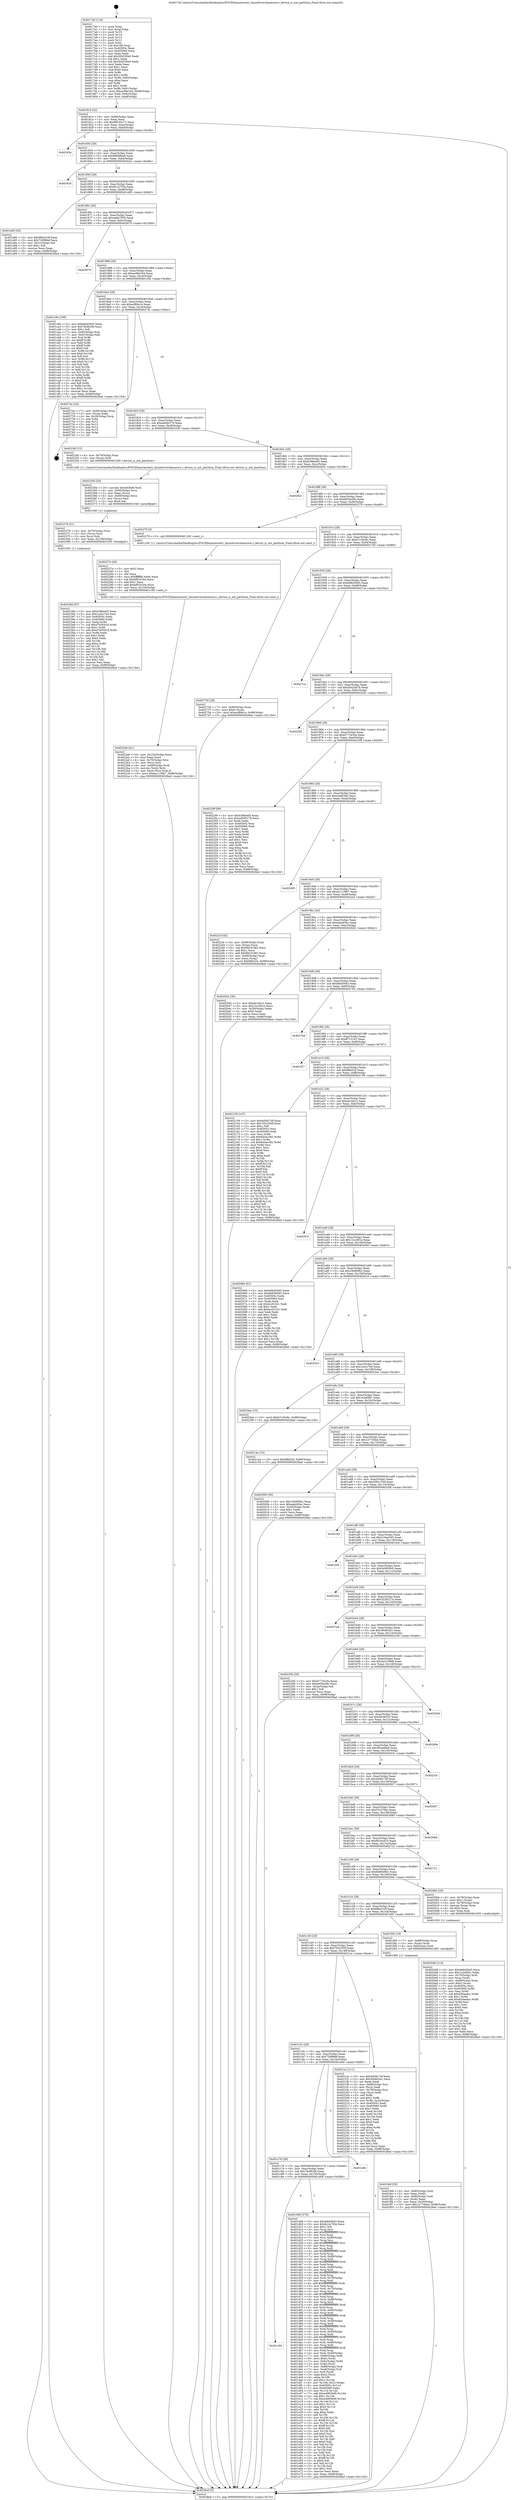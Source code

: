 digraph "0x4017a0" {
  label = "0x4017a0 (/mnt/c/Users/mathe/Desktop/tcc/POCII/binaries/extr_linuxdriversbasecore.c_device_is_not_partition_Final-ollvm.out::main(0))"
  labelloc = "t"
  node[shape=record]

  Entry [label="",width=0.3,height=0.3,shape=circle,fillcolor=black,style=filled]
  "0x401814" [label="{
     0x401814 [32]\l
     | [instrs]\l
     &nbsp;&nbsp;0x401814 \<+6\>: mov -0x98(%rbp),%eax\l
     &nbsp;&nbsp;0x40181a \<+2\>: mov %eax,%ecx\l
     &nbsp;&nbsp;0x40181c \<+6\>: sub $0x88232c71,%ecx\l
     &nbsp;&nbsp;0x401822 \<+6\>: mov %eax,-0xac(%rbp)\l
     &nbsp;&nbsp;0x401828 \<+6\>: mov %ecx,-0xb0(%rbp)\l
     &nbsp;&nbsp;0x40182e \<+6\>: je 000000000040243a \<main+0xc9a\>\l
  }"]
  "0x40243a" [label="{
     0x40243a\l
  }", style=dashed]
  "0x401834" [label="{
     0x401834 [28]\l
     | [instrs]\l
     &nbsp;&nbsp;0x401834 \<+5\>: jmp 0000000000401839 \<main+0x99\>\l
     &nbsp;&nbsp;0x401839 \<+6\>: mov -0xac(%rbp),%eax\l
     &nbsp;&nbsp;0x40183f \<+5\>: sub $0x89668ba8,%eax\l
     &nbsp;&nbsp;0x401844 \<+6\>: mov %eax,-0xb4(%rbp)\l
     &nbsp;&nbsp;0x40184a \<+6\>: je 000000000040262e \<main+0xe8e\>\l
  }"]
  Exit [label="",width=0.3,height=0.3,shape=circle,fillcolor=black,style=filled,peripheries=2]
  "0x40262e" [label="{
     0x40262e\l
  }", style=dashed]
  "0x401850" [label="{
     0x401850 [28]\l
     | [instrs]\l
     &nbsp;&nbsp;0x401850 \<+5\>: jmp 0000000000401855 \<main+0xb5\>\l
     &nbsp;&nbsp;0x401855 \<+6\>: mov -0xac(%rbp),%eax\l
     &nbsp;&nbsp;0x40185b \<+5\>: sub $0x8c1a755e,%eax\l
     &nbsp;&nbsp;0x401860 \<+6\>: mov %eax,-0xb8(%rbp)\l
     &nbsp;&nbsp;0x401866 \<+6\>: je 0000000000401e80 \<main+0x6e0\>\l
  }"]
  "0x40238d" [label="{
     0x40238d [97]\l
     | [instrs]\l
     &nbsp;&nbsp;0x40238d \<+5\>: mov $0xb38beef3,%eax\l
     &nbsp;&nbsp;0x402392 \<+5\>: mov $0x1a3cc7e4,%esi\l
     &nbsp;&nbsp;0x402397 \<+7\>: mov 0x40505c,%edx\l
     &nbsp;&nbsp;0x40239e \<+8\>: mov 0x405060,%r8d\l
     &nbsp;&nbsp;0x4023a6 \<+3\>: mov %edx,%r9d\l
     &nbsp;&nbsp;0x4023a9 \<+7\>: sub $0xd7b50418,%r9d\l
     &nbsp;&nbsp;0x4023b0 \<+4\>: sub $0x1,%r9d\l
     &nbsp;&nbsp;0x4023b4 \<+7\>: add $0xd7b50418,%r9d\l
     &nbsp;&nbsp;0x4023bb \<+4\>: imul %r9d,%edx\l
     &nbsp;&nbsp;0x4023bf \<+3\>: and $0x1,%edx\l
     &nbsp;&nbsp;0x4023c2 \<+3\>: cmp $0x0,%edx\l
     &nbsp;&nbsp;0x4023c5 \<+4\>: sete %r10b\l
     &nbsp;&nbsp;0x4023c9 \<+4\>: cmp $0xa,%r8d\l
     &nbsp;&nbsp;0x4023cd \<+4\>: setl %r11b\l
     &nbsp;&nbsp;0x4023d1 \<+3\>: mov %r10b,%bl\l
     &nbsp;&nbsp;0x4023d4 \<+3\>: and %r11b,%bl\l
     &nbsp;&nbsp;0x4023d7 \<+3\>: xor %r11b,%r10b\l
     &nbsp;&nbsp;0x4023da \<+3\>: or %r10b,%bl\l
     &nbsp;&nbsp;0x4023dd \<+3\>: test $0x1,%bl\l
     &nbsp;&nbsp;0x4023e0 \<+3\>: cmovne %esi,%eax\l
     &nbsp;&nbsp;0x4023e3 \<+6\>: mov %eax,-0x98(%rbp)\l
     &nbsp;&nbsp;0x4023e9 \<+5\>: jmp 00000000004028ad \<main+0x110d\>\l
  }"]
  "0x401e80" [label="{
     0x401e80 [30]\l
     | [instrs]\l
     &nbsp;&nbsp;0x401e80 \<+5\>: mov $0x6fbe310f,%eax\l
     &nbsp;&nbsp;0x401e85 \<+5\>: mov $0x720f88ef,%ecx\l
     &nbsp;&nbsp;0x401e8a \<+3\>: mov -0x31(%rbp),%dl\l
     &nbsp;&nbsp;0x401e8d \<+3\>: test $0x1,%dl\l
     &nbsp;&nbsp;0x401e90 \<+3\>: cmovne %ecx,%eax\l
     &nbsp;&nbsp;0x401e93 \<+6\>: mov %eax,-0x98(%rbp)\l
     &nbsp;&nbsp;0x401e99 \<+5\>: jmp 00000000004028ad \<main+0x110d\>\l
  }"]
  "0x40186c" [label="{
     0x40186c [28]\l
     | [instrs]\l
     &nbsp;&nbsp;0x40186c \<+5\>: jmp 0000000000401871 \<main+0xd1\>\l
     &nbsp;&nbsp;0x401871 \<+6\>: mov -0xac(%rbp),%eax\l
     &nbsp;&nbsp;0x401877 \<+5\>: sub $0xaabb7835,%eax\l
     &nbsp;&nbsp;0x40187c \<+6\>: mov %eax,-0xbc(%rbp)\l
     &nbsp;&nbsp;0x401882 \<+6\>: je 0000000000402879 \<main+0x10d9\>\l
  }"]
  "0x402378" [label="{
     0x402378 [21]\l
     | [instrs]\l
     &nbsp;&nbsp;0x402378 \<+4\>: mov -0x70(%rbp),%rcx\l
     &nbsp;&nbsp;0x40237c \<+3\>: mov (%rcx),%rcx\l
     &nbsp;&nbsp;0x40237f \<+3\>: mov %rcx,%rdi\l
     &nbsp;&nbsp;0x402382 \<+6\>: mov %eax,-0x158(%rbp)\l
     &nbsp;&nbsp;0x402388 \<+5\>: call 0000000000401030 \<free@plt\>\l
     | [calls]\l
     &nbsp;&nbsp;0x401030 \{1\} (unknown)\l
  }"]
  "0x402879" [label="{
     0x402879\l
  }", style=dashed]
  "0x401888" [label="{
     0x401888 [28]\l
     | [instrs]\l
     &nbsp;&nbsp;0x401888 \<+5\>: jmp 000000000040188d \<main+0xed\>\l
     &nbsp;&nbsp;0x40188d \<+6\>: mov -0xac(%rbp),%eax\l
     &nbsp;&nbsp;0x401893 \<+5\>: sub $0xac06e164,%eax\l
     &nbsp;&nbsp;0x401898 \<+6\>: mov %eax,-0xc0(%rbp)\l
     &nbsp;&nbsp;0x40189e \<+6\>: je 0000000000401c9e \<main+0x4fe\>\l
  }"]
  "0x40235b" [label="{
     0x40235b [29]\l
     | [instrs]\l
     &nbsp;&nbsp;0x40235b \<+10\>: movabs $0x4030d6,%rdi\l
     &nbsp;&nbsp;0x402365 \<+4\>: mov -0x60(%rbp),%rcx\l
     &nbsp;&nbsp;0x402369 \<+2\>: mov %eax,(%rcx)\l
     &nbsp;&nbsp;0x40236b \<+4\>: mov -0x60(%rbp),%rcx\l
     &nbsp;&nbsp;0x40236f \<+2\>: mov (%rcx),%esi\l
     &nbsp;&nbsp;0x402371 \<+2\>: mov $0x0,%al\l
     &nbsp;&nbsp;0x402373 \<+5\>: call 0000000000401040 \<printf@plt\>\l
     | [calls]\l
     &nbsp;&nbsp;0x401040 \{1\} (unknown)\l
  }"]
  "0x401c9e" [label="{
     0x401c9e [106]\l
     | [instrs]\l
     &nbsp;&nbsp;0x401c9e \<+5\>: mov $0xfa6d3943,%eax\l
     &nbsp;&nbsp;0x401ca3 \<+5\>: mov $0x7dcf6c58,%ecx\l
     &nbsp;&nbsp;0x401ca8 \<+2\>: mov $0x1,%dl\l
     &nbsp;&nbsp;0x401caa \<+7\>: mov -0x92(%rbp),%sil\l
     &nbsp;&nbsp;0x401cb1 \<+7\>: mov -0x91(%rbp),%dil\l
     &nbsp;&nbsp;0x401cb8 \<+3\>: mov %sil,%r8b\l
     &nbsp;&nbsp;0x401cbb \<+4\>: xor $0xff,%r8b\l
     &nbsp;&nbsp;0x401cbf \<+3\>: mov %dil,%r9b\l
     &nbsp;&nbsp;0x401cc2 \<+4\>: xor $0xff,%r9b\l
     &nbsp;&nbsp;0x401cc6 \<+3\>: xor $0x0,%dl\l
     &nbsp;&nbsp;0x401cc9 \<+3\>: mov %r8b,%r10b\l
     &nbsp;&nbsp;0x401ccc \<+4\>: and $0x0,%r10b\l
     &nbsp;&nbsp;0x401cd0 \<+3\>: and %dl,%sil\l
     &nbsp;&nbsp;0x401cd3 \<+3\>: mov %r9b,%r11b\l
     &nbsp;&nbsp;0x401cd6 \<+4\>: and $0x0,%r11b\l
     &nbsp;&nbsp;0x401cda \<+3\>: and %dl,%dil\l
     &nbsp;&nbsp;0x401cdd \<+3\>: or %sil,%r10b\l
     &nbsp;&nbsp;0x401ce0 \<+3\>: or %dil,%r11b\l
     &nbsp;&nbsp;0x401ce3 \<+3\>: xor %r11b,%r10b\l
     &nbsp;&nbsp;0x401ce6 \<+3\>: or %r9b,%r8b\l
     &nbsp;&nbsp;0x401ce9 \<+4\>: xor $0xff,%r8b\l
     &nbsp;&nbsp;0x401ced \<+3\>: or $0x0,%dl\l
     &nbsp;&nbsp;0x401cf0 \<+3\>: and %dl,%r8b\l
     &nbsp;&nbsp;0x401cf3 \<+3\>: or %r8b,%r10b\l
     &nbsp;&nbsp;0x401cf6 \<+4\>: test $0x1,%r10b\l
     &nbsp;&nbsp;0x401cfa \<+3\>: cmovne %ecx,%eax\l
     &nbsp;&nbsp;0x401cfd \<+6\>: mov %eax,-0x98(%rbp)\l
     &nbsp;&nbsp;0x401d03 \<+5\>: jmp 00000000004028ad \<main+0x110d\>\l
  }"]
  "0x4018a4" [label="{
     0x4018a4 [28]\l
     | [instrs]\l
     &nbsp;&nbsp;0x4018a4 \<+5\>: jmp 00000000004018a9 \<main+0x109\>\l
     &nbsp;&nbsp;0x4018a9 \<+6\>: mov -0xac(%rbp),%eax\l
     &nbsp;&nbsp;0x4018af \<+5\>: sub $0xacf80e1e,%eax\l
     &nbsp;&nbsp;0x4018b4 \<+6\>: mov %eax,-0xc4(%rbp)\l
     &nbsp;&nbsp;0x4018ba \<+6\>: je 000000000040274c \<main+0xfac\>\l
  }"]
  "0x4028ad" [label="{
     0x4028ad [5]\l
     | [instrs]\l
     &nbsp;&nbsp;0x4028ad \<+5\>: jmp 0000000000401814 \<main+0x74\>\l
  }"]
  "0x4017a0" [label="{
     0x4017a0 [116]\l
     | [instrs]\l
     &nbsp;&nbsp;0x4017a0 \<+1\>: push %rbp\l
     &nbsp;&nbsp;0x4017a1 \<+3\>: mov %rsp,%rbp\l
     &nbsp;&nbsp;0x4017a4 \<+2\>: push %r15\l
     &nbsp;&nbsp;0x4017a6 \<+2\>: push %r14\l
     &nbsp;&nbsp;0x4017a8 \<+2\>: push %r13\l
     &nbsp;&nbsp;0x4017aa \<+2\>: push %r12\l
     &nbsp;&nbsp;0x4017ac \<+1\>: push %rbx\l
     &nbsp;&nbsp;0x4017ad \<+7\>: sub $0x168,%rsp\l
     &nbsp;&nbsp;0x4017b4 \<+7\>: mov 0x40505c,%eax\l
     &nbsp;&nbsp;0x4017bb \<+7\>: mov 0x405060,%ecx\l
     &nbsp;&nbsp;0x4017c2 \<+2\>: mov %eax,%edx\l
     &nbsp;&nbsp;0x4017c4 \<+6\>: add $0x304530e0,%edx\l
     &nbsp;&nbsp;0x4017ca \<+3\>: sub $0x1,%edx\l
     &nbsp;&nbsp;0x4017cd \<+6\>: sub $0x304530e0,%edx\l
     &nbsp;&nbsp;0x4017d3 \<+3\>: imul %edx,%eax\l
     &nbsp;&nbsp;0x4017d6 \<+3\>: and $0x1,%eax\l
     &nbsp;&nbsp;0x4017d9 \<+3\>: cmp $0x0,%eax\l
     &nbsp;&nbsp;0x4017dc \<+4\>: sete %r8b\l
     &nbsp;&nbsp;0x4017e0 \<+4\>: and $0x1,%r8b\l
     &nbsp;&nbsp;0x4017e4 \<+7\>: mov %r8b,-0x92(%rbp)\l
     &nbsp;&nbsp;0x4017eb \<+3\>: cmp $0xa,%ecx\l
     &nbsp;&nbsp;0x4017ee \<+4\>: setl %r8b\l
     &nbsp;&nbsp;0x4017f2 \<+4\>: and $0x1,%r8b\l
     &nbsp;&nbsp;0x4017f6 \<+7\>: mov %r8b,-0x91(%rbp)\l
     &nbsp;&nbsp;0x4017fd \<+10\>: movl $0xac06e164,-0x98(%rbp)\l
     &nbsp;&nbsp;0x401807 \<+6\>: mov %edi,-0x9c(%rbp)\l
     &nbsp;&nbsp;0x40180d \<+7\>: mov %rsi,-0xa8(%rbp)\l
  }"]
  "0x4022a6" [label="{
     0x4022a6 [41]\l
     | [instrs]\l
     &nbsp;&nbsp;0x4022a6 \<+6\>: mov -0x154(%rbp),%ecx\l
     &nbsp;&nbsp;0x4022ac \<+3\>: imul %eax,%ecx\l
     &nbsp;&nbsp;0x4022af \<+4\>: mov -0x70(%rbp),%rsi\l
     &nbsp;&nbsp;0x4022b3 \<+3\>: mov (%rsi),%rsi\l
     &nbsp;&nbsp;0x4022b6 \<+4\>: mov -0x68(%rbp),%rdi\l
     &nbsp;&nbsp;0x4022ba \<+3\>: movslq (%rdi),%rdi\l
     &nbsp;&nbsp;0x4022bd \<+3\>: mov %ecx,(%rsi,%rdi,4)\l
     &nbsp;&nbsp;0x4022c0 \<+10\>: movl $0xea1138b7,-0x98(%rbp)\l
     &nbsp;&nbsp;0x4022ca \<+5\>: jmp 00000000004028ad \<main+0x110d\>\l
  }"]
  "0x40274c" [label="{
     0x40274c [24]\l
     | [instrs]\l
     &nbsp;&nbsp;0x40274c \<+7\>: mov -0x90(%rbp),%rax\l
     &nbsp;&nbsp;0x402753 \<+2\>: mov (%rax),%eax\l
     &nbsp;&nbsp;0x402755 \<+4\>: lea -0x28(%rbp),%rsp\l
     &nbsp;&nbsp;0x402759 \<+1\>: pop %rbx\l
     &nbsp;&nbsp;0x40275a \<+2\>: pop %r12\l
     &nbsp;&nbsp;0x40275c \<+2\>: pop %r13\l
     &nbsp;&nbsp;0x40275e \<+2\>: pop %r14\l
     &nbsp;&nbsp;0x402760 \<+2\>: pop %r15\l
     &nbsp;&nbsp;0x402762 \<+1\>: pop %rbp\l
     &nbsp;&nbsp;0x402763 \<+1\>: ret\l
  }"]
  "0x4018c0" [label="{
     0x4018c0 [28]\l
     | [instrs]\l
     &nbsp;&nbsp;0x4018c0 \<+5\>: jmp 00000000004018c5 \<main+0x125\>\l
     &nbsp;&nbsp;0x4018c5 \<+6\>: mov -0xac(%rbp),%eax\l
     &nbsp;&nbsp;0x4018cb \<+5\>: sub $0xad0d0179,%eax\l
     &nbsp;&nbsp;0x4018d0 \<+6\>: mov %eax,-0xc8(%rbp)\l
     &nbsp;&nbsp;0x4018d6 \<+6\>: je 000000000040234f \<main+0xbaf\>\l
  }"]
  "0x40227e" [label="{
     0x40227e [40]\l
     | [instrs]\l
     &nbsp;&nbsp;0x40227e \<+5\>: mov $0x2,%ecx\l
     &nbsp;&nbsp;0x402283 \<+1\>: cltd\l
     &nbsp;&nbsp;0x402284 \<+2\>: idiv %ecx\l
     &nbsp;&nbsp;0x402286 \<+6\>: imul $0xfffffffe,%edx,%ecx\l
     &nbsp;&nbsp;0x40228c \<+6\>: sub $0xbf81b164,%ecx\l
     &nbsp;&nbsp;0x402292 \<+3\>: add $0x1,%ecx\l
     &nbsp;&nbsp;0x402295 \<+6\>: add $0xbf81b164,%ecx\l
     &nbsp;&nbsp;0x40229b \<+6\>: mov %ecx,-0x154(%rbp)\l
     &nbsp;&nbsp;0x4022a1 \<+5\>: call 0000000000401160 \<next_i\>\l
     | [calls]\l
     &nbsp;&nbsp;0x401160 \{1\} (/mnt/c/Users/mathe/Desktop/tcc/POCII/binaries/extr_linuxdriversbasecore.c_device_is_not_partition_Final-ollvm.out::next_i)\l
  }"]
  "0x40234f" [label="{
     0x40234f [12]\l
     | [instrs]\l
     &nbsp;&nbsp;0x40234f \<+4\>: mov -0x70(%rbp),%rax\l
     &nbsp;&nbsp;0x402353 \<+3\>: mov (%rax),%rdi\l
     &nbsp;&nbsp;0x402356 \<+5\>: call 00000000004015d0 \<device_is_not_partition\>\l
     | [calls]\l
     &nbsp;&nbsp;0x4015d0 \{1\} (/mnt/c/Users/mathe/Desktop/tcc/POCII/binaries/extr_linuxdriversbasecore.c_device_is_not_partition_Final-ollvm.out::device_is_not_partition)\l
  }"]
  "0x4018dc" [label="{
     0x4018dc [28]\l
     | [instrs]\l
     &nbsp;&nbsp;0x4018dc \<+5\>: jmp 00000000004018e1 \<main+0x141\>\l
     &nbsp;&nbsp;0x4018e1 \<+6\>: mov -0xac(%rbp),%eax\l
     &nbsp;&nbsp;0x4018e7 \<+5\>: sub $0xb38beef3,%eax\l
     &nbsp;&nbsp;0x4018ec \<+6\>: mov %eax,-0xcc(%rbp)\l
     &nbsp;&nbsp;0x4018f2 \<+6\>: je 000000000040282c \<main+0x108c\>\l
  }"]
  "0x4020d8" [label="{
     0x4020d8 [114]\l
     | [instrs]\l
     &nbsp;&nbsp;0x4020d8 \<+5\>: mov $0xb96450d3,%ecx\l
     &nbsp;&nbsp;0x4020dd \<+5\>: mov $0x1e2d0f41,%edx\l
     &nbsp;&nbsp;0x4020e2 \<+4\>: mov -0x70(%rbp),%rdi\l
     &nbsp;&nbsp;0x4020e6 \<+3\>: mov %rax,(%rdi)\l
     &nbsp;&nbsp;0x4020e9 \<+4\>: mov -0x68(%rbp),%rax\l
     &nbsp;&nbsp;0x4020ed \<+6\>: movl $0x0,(%rax)\l
     &nbsp;&nbsp;0x4020f3 \<+7\>: mov 0x40505c,%esi\l
     &nbsp;&nbsp;0x4020fa \<+8\>: mov 0x405060,%r8d\l
     &nbsp;&nbsp;0x402102 \<+3\>: mov %esi,%r9d\l
     &nbsp;&nbsp;0x402105 \<+7\>: sub $0x826aedcc,%r9d\l
     &nbsp;&nbsp;0x40210c \<+4\>: sub $0x1,%r9d\l
     &nbsp;&nbsp;0x402110 \<+7\>: add $0x826aedcc,%r9d\l
     &nbsp;&nbsp;0x402117 \<+4\>: imul %r9d,%esi\l
     &nbsp;&nbsp;0x40211b \<+3\>: and $0x1,%esi\l
     &nbsp;&nbsp;0x40211e \<+3\>: cmp $0x0,%esi\l
     &nbsp;&nbsp;0x402121 \<+4\>: sete %r10b\l
     &nbsp;&nbsp;0x402125 \<+4\>: cmp $0xa,%r8d\l
     &nbsp;&nbsp;0x402129 \<+4\>: setl %r11b\l
     &nbsp;&nbsp;0x40212d \<+3\>: mov %r10b,%bl\l
     &nbsp;&nbsp;0x402130 \<+3\>: and %r11b,%bl\l
     &nbsp;&nbsp;0x402133 \<+3\>: xor %r11b,%r10b\l
     &nbsp;&nbsp;0x402136 \<+3\>: or %r10b,%bl\l
     &nbsp;&nbsp;0x402139 \<+3\>: test $0x1,%bl\l
     &nbsp;&nbsp;0x40213c \<+3\>: cmovne %edx,%ecx\l
     &nbsp;&nbsp;0x40213f \<+6\>: mov %ecx,-0x98(%rbp)\l
     &nbsp;&nbsp;0x402145 \<+5\>: jmp 00000000004028ad \<main+0x110d\>\l
  }"]
  "0x40282c" [label="{
     0x40282c\l
  }", style=dashed]
  "0x4018f8" [label="{
     0x4018f8 [28]\l
     | [instrs]\l
     &nbsp;&nbsp;0x4018f8 \<+5\>: jmp 00000000004018fd \<main+0x15d\>\l
     &nbsp;&nbsp;0x4018fd \<+6\>: mov -0xac(%rbp),%eax\l
     &nbsp;&nbsp;0x401903 \<+5\>: sub $0xb650e28c,%eax\l
     &nbsp;&nbsp;0x401908 \<+6\>: mov %eax,-0xd0(%rbp)\l
     &nbsp;&nbsp;0x40190e \<+6\>: je 0000000000402279 \<main+0xad9\>\l
  }"]
  "0x401fe8" [label="{
     0x401fe8 [30]\l
     | [instrs]\l
     &nbsp;&nbsp;0x401fe8 \<+4\>: mov -0x80(%rbp),%rdi\l
     &nbsp;&nbsp;0x401fec \<+2\>: mov %eax,(%rdi)\l
     &nbsp;&nbsp;0x401fee \<+4\>: mov -0x80(%rbp),%rdi\l
     &nbsp;&nbsp;0x401ff2 \<+2\>: mov (%rdi),%eax\l
     &nbsp;&nbsp;0x401ff4 \<+3\>: mov %eax,-0x30(%rbp)\l
     &nbsp;&nbsp;0x401ff7 \<+10\>: movl $0x1e7740a4,-0x98(%rbp)\l
     &nbsp;&nbsp;0x402001 \<+5\>: jmp 00000000004028ad \<main+0x110d\>\l
  }"]
  "0x402279" [label="{
     0x402279 [5]\l
     | [instrs]\l
     &nbsp;&nbsp;0x402279 \<+5\>: call 0000000000401160 \<next_i\>\l
     | [calls]\l
     &nbsp;&nbsp;0x401160 \{1\} (/mnt/c/Users/mathe/Desktop/tcc/POCII/binaries/extr_linuxdriversbasecore.c_device_is_not_partition_Final-ollvm.out::next_i)\l
  }"]
  "0x401914" [label="{
     0x401914 [28]\l
     | [instrs]\l
     &nbsp;&nbsp;0x401914 \<+5\>: jmp 0000000000401919 \<main+0x179\>\l
     &nbsp;&nbsp;0x401919 \<+6\>: mov -0xac(%rbp),%eax\l
     &nbsp;&nbsp;0x40191f \<+5\>: sub $0xb7c30c8c,%eax\l
     &nbsp;&nbsp;0x401924 \<+6\>: mov %eax,-0xd4(%rbp)\l
     &nbsp;&nbsp;0x40192a \<+6\>: je 0000000000402730 \<main+0xf90\>\l
  }"]
  "0x401c94" [label="{
     0x401c94\l
  }", style=dashed]
  "0x402730" [label="{
     0x402730 [28]\l
     | [instrs]\l
     &nbsp;&nbsp;0x402730 \<+7\>: mov -0x90(%rbp),%rax\l
     &nbsp;&nbsp;0x402737 \<+6\>: movl $0x0,(%rax)\l
     &nbsp;&nbsp;0x40273d \<+10\>: movl $0xacf80e1e,-0x98(%rbp)\l
     &nbsp;&nbsp;0x402747 \<+5\>: jmp 00000000004028ad \<main+0x110d\>\l
  }"]
  "0x401930" [label="{
     0x401930 [28]\l
     | [instrs]\l
     &nbsp;&nbsp;0x401930 \<+5\>: jmp 0000000000401935 \<main+0x195\>\l
     &nbsp;&nbsp;0x401935 \<+6\>: mov -0xac(%rbp),%eax\l
     &nbsp;&nbsp;0x40193b \<+5\>: sub $0xb96450d3,%eax\l
     &nbsp;&nbsp;0x401940 \<+6\>: mov %eax,-0xd8(%rbp)\l
     &nbsp;&nbsp;0x401946 \<+6\>: je 00000000004027ca \<main+0x102a\>\l
  }"]
  "0x401d08" [label="{
     0x401d08 [376]\l
     | [instrs]\l
     &nbsp;&nbsp;0x401d08 \<+5\>: mov $0xfa6d3943,%eax\l
     &nbsp;&nbsp;0x401d0d \<+5\>: mov $0x8c1a755e,%ecx\l
     &nbsp;&nbsp;0x401d12 \<+2\>: mov $0x1,%dl\l
     &nbsp;&nbsp;0x401d14 \<+3\>: mov %rsp,%rsi\l
     &nbsp;&nbsp;0x401d17 \<+4\>: add $0xfffffffffffffff0,%rsi\l
     &nbsp;&nbsp;0x401d1b \<+3\>: mov %rsi,%rsp\l
     &nbsp;&nbsp;0x401d1e \<+7\>: mov %rsi,-0x90(%rbp)\l
     &nbsp;&nbsp;0x401d25 \<+3\>: mov %rsp,%rsi\l
     &nbsp;&nbsp;0x401d28 \<+4\>: add $0xfffffffffffffff0,%rsi\l
     &nbsp;&nbsp;0x401d2c \<+3\>: mov %rsi,%rsp\l
     &nbsp;&nbsp;0x401d2f \<+3\>: mov %rsp,%rdi\l
     &nbsp;&nbsp;0x401d32 \<+4\>: add $0xfffffffffffffff0,%rdi\l
     &nbsp;&nbsp;0x401d36 \<+3\>: mov %rdi,%rsp\l
     &nbsp;&nbsp;0x401d39 \<+7\>: mov %rdi,-0x88(%rbp)\l
     &nbsp;&nbsp;0x401d40 \<+3\>: mov %rsp,%rdi\l
     &nbsp;&nbsp;0x401d43 \<+4\>: add $0xfffffffffffffff0,%rdi\l
     &nbsp;&nbsp;0x401d47 \<+3\>: mov %rdi,%rsp\l
     &nbsp;&nbsp;0x401d4a \<+4\>: mov %rdi,-0x80(%rbp)\l
     &nbsp;&nbsp;0x401d4e \<+3\>: mov %rsp,%rdi\l
     &nbsp;&nbsp;0x401d51 \<+4\>: add $0xfffffffffffffff0,%rdi\l
     &nbsp;&nbsp;0x401d55 \<+3\>: mov %rdi,%rsp\l
     &nbsp;&nbsp;0x401d58 \<+4\>: mov %rdi,-0x78(%rbp)\l
     &nbsp;&nbsp;0x401d5c \<+3\>: mov %rsp,%rdi\l
     &nbsp;&nbsp;0x401d5f \<+4\>: add $0xfffffffffffffff0,%rdi\l
     &nbsp;&nbsp;0x401d63 \<+3\>: mov %rdi,%rsp\l
     &nbsp;&nbsp;0x401d66 \<+4\>: mov %rdi,-0x70(%rbp)\l
     &nbsp;&nbsp;0x401d6a \<+3\>: mov %rsp,%rdi\l
     &nbsp;&nbsp;0x401d6d \<+4\>: add $0xfffffffffffffff0,%rdi\l
     &nbsp;&nbsp;0x401d71 \<+3\>: mov %rdi,%rsp\l
     &nbsp;&nbsp;0x401d74 \<+4\>: mov %rdi,-0x68(%rbp)\l
     &nbsp;&nbsp;0x401d78 \<+3\>: mov %rsp,%rdi\l
     &nbsp;&nbsp;0x401d7b \<+4\>: add $0xfffffffffffffff0,%rdi\l
     &nbsp;&nbsp;0x401d7f \<+3\>: mov %rdi,%rsp\l
     &nbsp;&nbsp;0x401d82 \<+4\>: mov %rdi,-0x60(%rbp)\l
     &nbsp;&nbsp;0x401d86 \<+3\>: mov %rsp,%rdi\l
     &nbsp;&nbsp;0x401d89 \<+4\>: add $0xfffffffffffffff0,%rdi\l
     &nbsp;&nbsp;0x401d8d \<+3\>: mov %rdi,%rsp\l
     &nbsp;&nbsp;0x401d90 \<+4\>: mov %rdi,-0x58(%rbp)\l
     &nbsp;&nbsp;0x401d94 \<+3\>: mov %rsp,%rdi\l
     &nbsp;&nbsp;0x401d97 \<+4\>: add $0xfffffffffffffff0,%rdi\l
     &nbsp;&nbsp;0x401d9b \<+3\>: mov %rdi,%rsp\l
     &nbsp;&nbsp;0x401d9e \<+4\>: mov %rdi,-0x50(%rbp)\l
     &nbsp;&nbsp;0x401da2 \<+3\>: mov %rsp,%rdi\l
     &nbsp;&nbsp;0x401da5 \<+4\>: add $0xfffffffffffffff0,%rdi\l
     &nbsp;&nbsp;0x401da9 \<+3\>: mov %rdi,%rsp\l
     &nbsp;&nbsp;0x401dac \<+4\>: mov %rdi,-0x48(%rbp)\l
     &nbsp;&nbsp;0x401db0 \<+3\>: mov %rsp,%rdi\l
     &nbsp;&nbsp;0x401db3 \<+4\>: add $0xfffffffffffffff0,%rdi\l
     &nbsp;&nbsp;0x401db7 \<+3\>: mov %rdi,%rsp\l
     &nbsp;&nbsp;0x401dba \<+4\>: mov %rdi,-0x40(%rbp)\l
     &nbsp;&nbsp;0x401dbe \<+7\>: mov -0x90(%rbp),%rdi\l
     &nbsp;&nbsp;0x401dc5 \<+6\>: movl $0x0,(%rdi)\l
     &nbsp;&nbsp;0x401dcb \<+7\>: mov -0x9c(%rbp),%r8d\l
     &nbsp;&nbsp;0x401dd2 \<+3\>: mov %r8d,(%rsi)\l
     &nbsp;&nbsp;0x401dd5 \<+7\>: mov -0x88(%rbp),%rdi\l
     &nbsp;&nbsp;0x401ddc \<+7\>: mov -0xa8(%rbp),%r9\l
     &nbsp;&nbsp;0x401de3 \<+3\>: mov %r9,(%rdi)\l
     &nbsp;&nbsp;0x401de6 \<+3\>: cmpl $0x2,(%rsi)\l
     &nbsp;&nbsp;0x401de9 \<+4\>: setne %r10b\l
     &nbsp;&nbsp;0x401ded \<+4\>: and $0x1,%r10b\l
     &nbsp;&nbsp;0x401df1 \<+4\>: mov %r10b,-0x31(%rbp)\l
     &nbsp;&nbsp;0x401df5 \<+8\>: mov 0x40505c,%r11d\l
     &nbsp;&nbsp;0x401dfd \<+7\>: mov 0x405060,%ebx\l
     &nbsp;&nbsp;0x401e04 \<+3\>: mov %r11d,%r14d\l
     &nbsp;&nbsp;0x401e07 \<+7\>: add $0xe4983b99,%r14d\l
     &nbsp;&nbsp;0x401e0e \<+4\>: sub $0x1,%r14d\l
     &nbsp;&nbsp;0x401e12 \<+7\>: sub $0xe4983b99,%r14d\l
     &nbsp;&nbsp;0x401e19 \<+4\>: imul %r14d,%r11d\l
     &nbsp;&nbsp;0x401e1d \<+4\>: and $0x1,%r11d\l
     &nbsp;&nbsp;0x401e21 \<+4\>: cmp $0x0,%r11d\l
     &nbsp;&nbsp;0x401e25 \<+4\>: sete %r10b\l
     &nbsp;&nbsp;0x401e29 \<+3\>: cmp $0xa,%ebx\l
     &nbsp;&nbsp;0x401e2c \<+4\>: setl %r15b\l
     &nbsp;&nbsp;0x401e30 \<+3\>: mov %r10b,%r12b\l
     &nbsp;&nbsp;0x401e33 \<+4\>: xor $0xff,%r12b\l
     &nbsp;&nbsp;0x401e37 \<+3\>: mov %r15b,%r13b\l
     &nbsp;&nbsp;0x401e3a \<+4\>: xor $0xff,%r13b\l
     &nbsp;&nbsp;0x401e3e \<+3\>: xor $0x0,%dl\l
     &nbsp;&nbsp;0x401e41 \<+3\>: mov %r12b,%sil\l
     &nbsp;&nbsp;0x401e44 \<+4\>: and $0x0,%sil\l
     &nbsp;&nbsp;0x401e48 \<+3\>: and %dl,%r10b\l
     &nbsp;&nbsp;0x401e4b \<+3\>: mov %r13b,%dil\l
     &nbsp;&nbsp;0x401e4e \<+4\>: and $0x0,%dil\l
     &nbsp;&nbsp;0x401e52 \<+3\>: and %dl,%r15b\l
     &nbsp;&nbsp;0x401e55 \<+3\>: or %r10b,%sil\l
     &nbsp;&nbsp;0x401e58 \<+3\>: or %r15b,%dil\l
     &nbsp;&nbsp;0x401e5b \<+3\>: xor %dil,%sil\l
     &nbsp;&nbsp;0x401e5e \<+3\>: or %r13b,%r12b\l
     &nbsp;&nbsp;0x401e61 \<+4\>: xor $0xff,%r12b\l
     &nbsp;&nbsp;0x401e65 \<+3\>: or $0x0,%dl\l
     &nbsp;&nbsp;0x401e68 \<+3\>: and %dl,%r12b\l
     &nbsp;&nbsp;0x401e6b \<+3\>: or %r12b,%sil\l
     &nbsp;&nbsp;0x401e6e \<+4\>: test $0x1,%sil\l
     &nbsp;&nbsp;0x401e72 \<+3\>: cmovne %ecx,%eax\l
     &nbsp;&nbsp;0x401e75 \<+6\>: mov %eax,-0x98(%rbp)\l
     &nbsp;&nbsp;0x401e7b \<+5\>: jmp 00000000004028ad \<main+0x110d\>\l
  }"]
  "0x4027ca" [label="{
     0x4027ca\l
  }", style=dashed]
  "0x40194c" [label="{
     0x40194c [28]\l
     | [instrs]\l
     &nbsp;&nbsp;0x40194c \<+5\>: jmp 0000000000401951 \<main+0x1b1\>\l
     &nbsp;&nbsp;0x401951 \<+6\>: mov -0xac(%rbp),%eax\l
     &nbsp;&nbsp;0x401957 \<+5\>: sub $0xd542ab7b,%eax\l
     &nbsp;&nbsp;0x40195c \<+6\>: mov %eax,-0xdc(%rbp)\l
     &nbsp;&nbsp;0x401962 \<+6\>: je 00000000004025d2 \<main+0xe32\>\l
  }"]
  "0x401c78" [label="{
     0x401c78 [28]\l
     | [instrs]\l
     &nbsp;&nbsp;0x401c78 \<+5\>: jmp 0000000000401c7d \<main+0x4dd\>\l
     &nbsp;&nbsp;0x401c7d \<+6\>: mov -0xac(%rbp),%eax\l
     &nbsp;&nbsp;0x401c83 \<+5\>: sub $0x7dcf6c58,%eax\l
     &nbsp;&nbsp;0x401c88 \<+6\>: mov %eax,-0x150(%rbp)\l
     &nbsp;&nbsp;0x401c8e \<+6\>: je 0000000000401d08 \<main+0x568\>\l
  }"]
  "0x4025d2" [label="{
     0x4025d2\l
  }", style=dashed]
  "0x401968" [label="{
     0x401968 [28]\l
     | [instrs]\l
     &nbsp;&nbsp;0x401968 \<+5\>: jmp 000000000040196d \<main+0x1cd\>\l
     &nbsp;&nbsp;0x40196d \<+6\>: mov -0xac(%rbp),%eax\l
     &nbsp;&nbsp;0x401973 \<+5\>: sub $0xd773416a,%eax\l
     &nbsp;&nbsp;0x401978 \<+6\>: mov %eax,-0xe0(%rbp)\l
     &nbsp;&nbsp;0x40197e \<+6\>: je 00000000004022f9 \<main+0xb59\>\l
  }"]
  "0x401e9e" [label="{
     0x401e9e\l
  }", style=dashed]
  "0x4022f9" [label="{
     0x4022f9 [86]\l
     | [instrs]\l
     &nbsp;&nbsp;0x4022f9 \<+5\>: mov $0xb38beef3,%eax\l
     &nbsp;&nbsp;0x4022fe \<+5\>: mov $0xad0d0179,%ecx\l
     &nbsp;&nbsp;0x402303 \<+2\>: xor %edx,%edx\l
     &nbsp;&nbsp;0x402305 \<+7\>: mov 0x40505c,%esi\l
     &nbsp;&nbsp;0x40230c \<+7\>: mov 0x405060,%edi\l
     &nbsp;&nbsp;0x402313 \<+3\>: sub $0x1,%edx\l
     &nbsp;&nbsp;0x402316 \<+3\>: mov %esi,%r8d\l
     &nbsp;&nbsp;0x402319 \<+3\>: add %edx,%r8d\l
     &nbsp;&nbsp;0x40231c \<+4\>: imul %r8d,%esi\l
     &nbsp;&nbsp;0x402320 \<+3\>: and $0x1,%esi\l
     &nbsp;&nbsp;0x402323 \<+3\>: cmp $0x0,%esi\l
     &nbsp;&nbsp;0x402326 \<+4\>: sete %r9b\l
     &nbsp;&nbsp;0x40232a \<+3\>: cmp $0xa,%edi\l
     &nbsp;&nbsp;0x40232d \<+4\>: setl %r10b\l
     &nbsp;&nbsp;0x402331 \<+3\>: mov %r9b,%r11b\l
     &nbsp;&nbsp;0x402334 \<+3\>: and %r10b,%r11b\l
     &nbsp;&nbsp;0x402337 \<+3\>: xor %r10b,%r9b\l
     &nbsp;&nbsp;0x40233a \<+3\>: or %r9b,%r11b\l
     &nbsp;&nbsp;0x40233d \<+4\>: test $0x1,%r11b\l
     &nbsp;&nbsp;0x402341 \<+3\>: cmovne %ecx,%eax\l
     &nbsp;&nbsp;0x402344 \<+6\>: mov %eax,-0x98(%rbp)\l
     &nbsp;&nbsp;0x40234a \<+5\>: jmp 00000000004028ad \<main+0x110d\>\l
  }"]
  "0x401984" [label="{
     0x401984 [28]\l
     | [instrs]\l
     &nbsp;&nbsp;0x401984 \<+5\>: jmp 0000000000401989 \<main+0x1e9\>\l
     &nbsp;&nbsp;0x401989 \<+6\>: mov -0xac(%rbp),%eax\l
     &nbsp;&nbsp;0x40198f \<+5\>: sub $0xe3af63e6,%eax\l
     &nbsp;&nbsp;0x401994 \<+6\>: mov %eax,-0xe4(%rbp)\l
     &nbsp;&nbsp;0x40199a \<+6\>: je 0000000000402495 \<main+0xcf5\>\l
  }"]
  "0x401c5c" [label="{
     0x401c5c [28]\l
     | [instrs]\l
     &nbsp;&nbsp;0x401c5c \<+5\>: jmp 0000000000401c61 \<main+0x4c1\>\l
     &nbsp;&nbsp;0x401c61 \<+6\>: mov -0xac(%rbp),%eax\l
     &nbsp;&nbsp;0x401c67 \<+5\>: sub $0x720f88ef,%eax\l
     &nbsp;&nbsp;0x401c6c \<+6\>: mov %eax,-0x14c(%rbp)\l
     &nbsp;&nbsp;0x401c72 \<+6\>: je 0000000000401e9e \<main+0x6fe\>\l
  }"]
  "0x402495" [label="{
     0x402495\l
  }", style=dashed]
  "0x4019a0" [label="{
     0x4019a0 [28]\l
     | [instrs]\l
     &nbsp;&nbsp;0x4019a0 \<+5\>: jmp 00000000004019a5 \<main+0x205\>\l
     &nbsp;&nbsp;0x4019a5 \<+6\>: mov -0xac(%rbp),%eax\l
     &nbsp;&nbsp;0x4019ab \<+5\>: sub $0xea1138b7,%eax\l
     &nbsp;&nbsp;0x4019b0 \<+6\>: mov %eax,-0xe8(%rbp)\l
     &nbsp;&nbsp;0x4019b6 \<+6\>: je 00000000004022cf \<main+0xb2f\>\l
  }"]
  "0x4021ec" [label="{
     0x4021ec [111]\l
     | [instrs]\l
     &nbsp;&nbsp;0x4021ec \<+5\>: mov $0x4d56c74f,%eax\l
     &nbsp;&nbsp;0x4021f1 \<+5\>: mov $0x39c802e1,%ecx\l
     &nbsp;&nbsp;0x4021f6 \<+2\>: xor %edx,%edx\l
     &nbsp;&nbsp;0x4021f8 \<+4\>: mov -0x68(%rbp),%rsi\l
     &nbsp;&nbsp;0x4021fc \<+2\>: mov (%rsi),%edi\l
     &nbsp;&nbsp;0x4021fe \<+4\>: mov -0x78(%rbp),%rsi\l
     &nbsp;&nbsp;0x402202 \<+2\>: cmp (%rsi),%edi\l
     &nbsp;&nbsp;0x402204 \<+4\>: setl %r8b\l
     &nbsp;&nbsp;0x402208 \<+4\>: and $0x1,%r8b\l
     &nbsp;&nbsp;0x40220c \<+4\>: mov %r8b,-0x2a(%rbp)\l
     &nbsp;&nbsp;0x402210 \<+7\>: mov 0x40505c,%edi\l
     &nbsp;&nbsp;0x402217 \<+8\>: mov 0x405060,%r9d\l
     &nbsp;&nbsp;0x40221f \<+3\>: sub $0x1,%edx\l
     &nbsp;&nbsp;0x402222 \<+3\>: mov %edi,%r10d\l
     &nbsp;&nbsp;0x402225 \<+3\>: add %edx,%r10d\l
     &nbsp;&nbsp;0x402228 \<+4\>: imul %r10d,%edi\l
     &nbsp;&nbsp;0x40222c \<+3\>: and $0x1,%edi\l
     &nbsp;&nbsp;0x40222f \<+3\>: cmp $0x0,%edi\l
     &nbsp;&nbsp;0x402232 \<+4\>: sete %r8b\l
     &nbsp;&nbsp;0x402236 \<+4\>: cmp $0xa,%r9d\l
     &nbsp;&nbsp;0x40223a \<+4\>: setl %r11b\l
     &nbsp;&nbsp;0x40223e \<+3\>: mov %r8b,%bl\l
     &nbsp;&nbsp;0x402241 \<+3\>: and %r11b,%bl\l
     &nbsp;&nbsp;0x402244 \<+3\>: xor %r11b,%r8b\l
     &nbsp;&nbsp;0x402247 \<+3\>: or %r8b,%bl\l
     &nbsp;&nbsp;0x40224a \<+3\>: test $0x1,%bl\l
     &nbsp;&nbsp;0x40224d \<+3\>: cmovne %ecx,%eax\l
     &nbsp;&nbsp;0x402250 \<+6\>: mov %eax,-0x98(%rbp)\l
     &nbsp;&nbsp;0x402256 \<+5\>: jmp 00000000004028ad \<main+0x110d\>\l
  }"]
  "0x4022cf" [label="{
     0x4022cf [42]\l
     | [instrs]\l
     &nbsp;&nbsp;0x4022cf \<+4\>: mov -0x68(%rbp),%rax\l
     &nbsp;&nbsp;0x4022d3 \<+2\>: mov (%rax),%ecx\l
     &nbsp;&nbsp;0x4022d5 \<+6\>: sub $0x9923c382,%ecx\l
     &nbsp;&nbsp;0x4022db \<+3\>: add $0x1,%ecx\l
     &nbsp;&nbsp;0x4022de \<+6\>: add $0x9923c382,%ecx\l
     &nbsp;&nbsp;0x4022e4 \<+4\>: mov -0x68(%rbp),%rax\l
     &nbsp;&nbsp;0x4022e8 \<+2\>: mov %ecx,(%rax)\l
     &nbsp;&nbsp;0x4022ea \<+10\>: movl $0x98b52d,-0x98(%rbp)\l
     &nbsp;&nbsp;0x4022f4 \<+5\>: jmp 00000000004028ad \<main+0x110d\>\l
  }"]
  "0x4019bc" [label="{
     0x4019bc [28]\l
     | [instrs]\l
     &nbsp;&nbsp;0x4019bc \<+5\>: jmp 00000000004019c1 \<main+0x221\>\l
     &nbsp;&nbsp;0x4019c1 \<+6\>: mov -0xac(%rbp),%eax\l
     &nbsp;&nbsp;0x4019c7 \<+5\>: sub $0xeadc85ec,%eax\l
     &nbsp;&nbsp;0x4019cc \<+6\>: mov %eax,-0xec(%rbp)\l
     &nbsp;&nbsp;0x4019d2 \<+6\>: je 0000000000402042 \<main+0x8a2\>\l
  }"]
  "0x401c40" [label="{
     0x401c40 [28]\l
     | [instrs]\l
     &nbsp;&nbsp;0x401c40 \<+5\>: jmp 0000000000401c45 \<main+0x4a5\>\l
     &nbsp;&nbsp;0x401c45 \<+6\>: mov -0xac(%rbp),%eax\l
     &nbsp;&nbsp;0x401c4b \<+5\>: sub $0x705c250f,%eax\l
     &nbsp;&nbsp;0x401c50 \<+6\>: mov %eax,-0x148(%rbp)\l
     &nbsp;&nbsp;0x401c56 \<+6\>: je 00000000004021ec \<main+0xa4c\>\l
  }"]
  "0x402042" [label="{
     0x402042 [30]\l
     | [instrs]\l
     &nbsp;&nbsp;0x402042 \<+5\>: mov $0xeb1bb12,%eax\l
     &nbsp;&nbsp;0x402047 \<+5\>: mov $0x12cc561e,%ecx\l
     &nbsp;&nbsp;0x40204c \<+3\>: mov -0x30(%rbp),%edx\l
     &nbsp;&nbsp;0x40204f \<+3\>: cmp $0x0,%edx\l
     &nbsp;&nbsp;0x402052 \<+3\>: cmove %ecx,%eax\l
     &nbsp;&nbsp;0x402055 \<+6\>: mov %eax,-0x98(%rbp)\l
     &nbsp;&nbsp;0x40205b \<+5\>: jmp 00000000004028ad \<main+0x110d\>\l
  }"]
  "0x4019d8" [label="{
     0x4019d8 [28]\l
     | [instrs]\l
     &nbsp;&nbsp;0x4019d8 \<+5\>: jmp 00000000004019dd \<main+0x23d\>\l
     &nbsp;&nbsp;0x4019dd \<+6\>: mov -0xac(%rbp),%eax\l
     &nbsp;&nbsp;0x4019e3 \<+5\>: sub $0xfa6d3943,%eax\l
     &nbsp;&nbsp;0x4019e8 \<+6\>: mov %eax,-0xf0(%rbp)\l
     &nbsp;&nbsp;0x4019ee \<+6\>: je 0000000000402764 \<main+0xfc4\>\l
  }"]
  "0x401fd5" [label="{
     0x401fd5 [19]\l
     | [instrs]\l
     &nbsp;&nbsp;0x401fd5 \<+7\>: mov -0x88(%rbp),%rax\l
     &nbsp;&nbsp;0x401fdc \<+3\>: mov (%rax),%rax\l
     &nbsp;&nbsp;0x401fdf \<+4\>: mov 0x8(%rax),%rdi\l
     &nbsp;&nbsp;0x401fe3 \<+5\>: call 0000000000401060 \<atoi@plt\>\l
     | [calls]\l
     &nbsp;&nbsp;0x401060 \{1\} (unknown)\l
  }"]
  "0x402764" [label="{
     0x402764\l
  }", style=dashed]
  "0x4019f4" [label="{
     0x4019f4 [28]\l
     | [instrs]\l
     &nbsp;&nbsp;0x4019f4 \<+5\>: jmp 00000000004019f9 \<main+0x259\>\l
     &nbsp;&nbsp;0x4019f9 \<+6\>: mov -0xac(%rbp),%eax\l
     &nbsp;&nbsp;0x4019ff \<+5\>: sub $0xff715181,%eax\l
     &nbsp;&nbsp;0x401a04 \<+6\>: mov %eax,-0xf4(%rbp)\l
     &nbsp;&nbsp;0x401a0a \<+6\>: je 0000000000401f27 \<main+0x787\>\l
  }"]
  "0x401c24" [label="{
     0x401c24 [28]\l
     | [instrs]\l
     &nbsp;&nbsp;0x401c24 \<+5\>: jmp 0000000000401c29 \<main+0x489\>\l
     &nbsp;&nbsp;0x401c29 \<+6\>: mov -0xac(%rbp),%eax\l
     &nbsp;&nbsp;0x401c2f \<+5\>: sub $0x6fbe310f,%eax\l
     &nbsp;&nbsp;0x401c34 \<+6\>: mov %eax,-0x144(%rbp)\l
     &nbsp;&nbsp;0x401c3a \<+6\>: je 0000000000401fd5 \<main+0x835\>\l
  }"]
  "0x401f27" [label="{
     0x401f27\l
  }", style=dashed]
  "0x401a10" [label="{
     0x401a10 [28]\l
     | [instrs]\l
     &nbsp;&nbsp;0x401a10 \<+5\>: jmp 0000000000401a15 \<main+0x275\>\l
     &nbsp;&nbsp;0x401a15 \<+6\>: mov -0xac(%rbp),%eax\l
     &nbsp;&nbsp;0x401a1b \<+5\>: sub $0x98b52d,%eax\l
     &nbsp;&nbsp;0x401a20 \<+6\>: mov %eax,-0xf8(%rbp)\l
     &nbsp;&nbsp;0x401a26 \<+6\>: je 0000000000402159 \<main+0x9b9\>\l
  }"]
  "0x4020bb" [label="{
     0x4020bb [29]\l
     | [instrs]\l
     &nbsp;&nbsp;0x4020bb \<+4\>: mov -0x78(%rbp),%rax\l
     &nbsp;&nbsp;0x4020bf \<+6\>: movl $0x1,(%rax)\l
     &nbsp;&nbsp;0x4020c5 \<+4\>: mov -0x78(%rbp),%rax\l
     &nbsp;&nbsp;0x4020c9 \<+3\>: movslq (%rax),%rax\l
     &nbsp;&nbsp;0x4020cc \<+4\>: shl $0x2,%rax\l
     &nbsp;&nbsp;0x4020d0 \<+3\>: mov %rax,%rdi\l
     &nbsp;&nbsp;0x4020d3 \<+5\>: call 0000000000401050 \<malloc@plt\>\l
     | [calls]\l
     &nbsp;&nbsp;0x401050 \{1\} (unknown)\l
  }"]
  "0x402159" [label="{
     0x402159 [147]\l
     | [instrs]\l
     &nbsp;&nbsp;0x402159 \<+5\>: mov $0x4d56c74f,%eax\l
     &nbsp;&nbsp;0x40215e \<+5\>: mov $0x705c250f,%ecx\l
     &nbsp;&nbsp;0x402163 \<+2\>: mov $0x1,%dl\l
     &nbsp;&nbsp;0x402165 \<+7\>: mov 0x40505c,%esi\l
     &nbsp;&nbsp;0x40216c \<+7\>: mov 0x405060,%edi\l
     &nbsp;&nbsp;0x402173 \<+3\>: mov %esi,%r8d\l
     &nbsp;&nbsp;0x402176 \<+7\>: add $0x6d3ac382,%r8d\l
     &nbsp;&nbsp;0x40217d \<+4\>: sub $0x1,%r8d\l
     &nbsp;&nbsp;0x402181 \<+7\>: sub $0x6d3ac382,%r8d\l
     &nbsp;&nbsp;0x402188 \<+4\>: imul %r8d,%esi\l
     &nbsp;&nbsp;0x40218c \<+3\>: and $0x1,%esi\l
     &nbsp;&nbsp;0x40218f \<+3\>: cmp $0x0,%esi\l
     &nbsp;&nbsp;0x402192 \<+4\>: sete %r9b\l
     &nbsp;&nbsp;0x402196 \<+3\>: cmp $0xa,%edi\l
     &nbsp;&nbsp;0x402199 \<+4\>: setl %r10b\l
     &nbsp;&nbsp;0x40219d \<+3\>: mov %r9b,%r11b\l
     &nbsp;&nbsp;0x4021a0 \<+4\>: xor $0xff,%r11b\l
     &nbsp;&nbsp;0x4021a4 \<+3\>: mov %r10b,%bl\l
     &nbsp;&nbsp;0x4021a7 \<+3\>: xor $0xff,%bl\l
     &nbsp;&nbsp;0x4021aa \<+3\>: xor $0x0,%dl\l
     &nbsp;&nbsp;0x4021ad \<+3\>: mov %r11b,%r14b\l
     &nbsp;&nbsp;0x4021b0 \<+4\>: and $0x0,%r14b\l
     &nbsp;&nbsp;0x4021b4 \<+3\>: and %dl,%r9b\l
     &nbsp;&nbsp;0x4021b7 \<+3\>: mov %bl,%r15b\l
     &nbsp;&nbsp;0x4021ba \<+4\>: and $0x0,%r15b\l
     &nbsp;&nbsp;0x4021be \<+3\>: and %dl,%r10b\l
     &nbsp;&nbsp;0x4021c1 \<+3\>: or %r9b,%r14b\l
     &nbsp;&nbsp;0x4021c4 \<+3\>: or %r10b,%r15b\l
     &nbsp;&nbsp;0x4021c7 \<+3\>: xor %r15b,%r14b\l
     &nbsp;&nbsp;0x4021ca \<+3\>: or %bl,%r11b\l
     &nbsp;&nbsp;0x4021cd \<+4\>: xor $0xff,%r11b\l
     &nbsp;&nbsp;0x4021d1 \<+3\>: or $0x0,%dl\l
     &nbsp;&nbsp;0x4021d4 \<+3\>: and %dl,%r11b\l
     &nbsp;&nbsp;0x4021d7 \<+3\>: or %r11b,%r14b\l
     &nbsp;&nbsp;0x4021da \<+4\>: test $0x1,%r14b\l
     &nbsp;&nbsp;0x4021de \<+3\>: cmovne %ecx,%eax\l
     &nbsp;&nbsp;0x4021e1 \<+6\>: mov %eax,-0x98(%rbp)\l
     &nbsp;&nbsp;0x4021e7 \<+5\>: jmp 00000000004028ad \<main+0x110d\>\l
  }"]
  "0x401a2c" [label="{
     0x401a2c [28]\l
     | [instrs]\l
     &nbsp;&nbsp;0x401a2c \<+5\>: jmp 0000000000401a31 \<main+0x291\>\l
     &nbsp;&nbsp;0x401a31 \<+6\>: mov -0xac(%rbp),%eax\l
     &nbsp;&nbsp;0x401a37 \<+5\>: sub $0xeb1bb12,%eax\l
     &nbsp;&nbsp;0x401a3c \<+6\>: mov %eax,-0xfc(%rbp)\l
     &nbsp;&nbsp;0x401a42 \<+6\>: je 000000000040261f \<main+0xe7f\>\l
  }"]
  "0x401c08" [label="{
     0x401c08 [28]\l
     | [instrs]\l
     &nbsp;&nbsp;0x401c08 \<+5\>: jmp 0000000000401c0d \<main+0x46d\>\l
     &nbsp;&nbsp;0x401c0d \<+6\>: mov -0xac(%rbp),%eax\l
     &nbsp;&nbsp;0x401c13 \<+5\>: sub $0x6b85b9d3,%eax\l
     &nbsp;&nbsp;0x401c18 \<+6\>: mov %eax,-0x140(%rbp)\l
     &nbsp;&nbsp;0x401c1e \<+6\>: je 00000000004020bb \<main+0x91b\>\l
  }"]
  "0x40261f" [label="{
     0x40261f\l
  }", style=dashed]
  "0x401a48" [label="{
     0x401a48 [28]\l
     | [instrs]\l
     &nbsp;&nbsp;0x401a48 \<+5\>: jmp 0000000000401a4d \<main+0x2ad\>\l
     &nbsp;&nbsp;0x401a4d \<+6\>: mov -0xac(%rbp),%eax\l
     &nbsp;&nbsp;0x401a53 \<+5\>: sub $0x12cc561e,%eax\l
     &nbsp;&nbsp;0x401a58 \<+6\>: mov %eax,-0x100(%rbp)\l
     &nbsp;&nbsp;0x401a5e \<+6\>: je 0000000000402060 \<main+0x8c0\>\l
  }"]
  "0x402721" [label="{
     0x402721\l
  }", style=dashed]
  "0x402060" [label="{
     0x402060 [91]\l
     | [instrs]\l
     &nbsp;&nbsp;0x402060 \<+5\>: mov $0xb96450d3,%eax\l
     &nbsp;&nbsp;0x402065 \<+5\>: mov $0x6b85b9d3,%ecx\l
     &nbsp;&nbsp;0x40206a \<+7\>: mov 0x40505c,%edx\l
     &nbsp;&nbsp;0x402071 \<+7\>: mov 0x405060,%esi\l
     &nbsp;&nbsp;0x402078 \<+2\>: mov %edx,%edi\l
     &nbsp;&nbsp;0x40207a \<+6\>: sub $0xbccf1241,%edi\l
     &nbsp;&nbsp;0x402080 \<+3\>: sub $0x1,%edi\l
     &nbsp;&nbsp;0x402083 \<+6\>: add $0xbccf1241,%edi\l
     &nbsp;&nbsp;0x402089 \<+3\>: imul %edi,%edx\l
     &nbsp;&nbsp;0x40208c \<+3\>: and $0x1,%edx\l
     &nbsp;&nbsp;0x40208f \<+3\>: cmp $0x0,%edx\l
     &nbsp;&nbsp;0x402092 \<+4\>: sete %r8b\l
     &nbsp;&nbsp;0x402096 \<+3\>: cmp $0xa,%esi\l
     &nbsp;&nbsp;0x402099 \<+4\>: setl %r9b\l
     &nbsp;&nbsp;0x40209d \<+3\>: mov %r8b,%r10b\l
     &nbsp;&nbsp;0x4020a0 \<+3\>: and %r9b,%r10b\l
     &nbsp;&nbsp;0x4020a3 \<+3\>: xor %r9b,%r8b\l
     &nbsp;&nbsp;0x4020a6 \<+3\>: or %r8b,%r10b\l
     &nbsp;&nbsp;0x4020a9 \<+4\>: test $0x1,%r10b\l
     &nbsp;&nbsp;0x4020ad \<+3\>: cmovne %ecx,%eax\l
     &nbsp;&nbsp;0x4020b0 \<+6\>: mov %eax,-0x98(%rbp)\l
     &nbsp;&nbsp;0x4020b6 \<+5\>: jmp 00000000004028ad \<main+0x110d\>\l
  }"]
  "0x401a64" [label="{
     0x401a64 [28]\l
     | [instrs]\l
     &nbsp;&nbsp;0x401a64 \<+5\>: jmp 0000000000401a69 \<main+0x2c9\>\l
     &nbsp;&nbsp;0x401a69 \<+6\>: mov -0xac(%rbp),%eax\l
     &nbsp;&nbsp;0x401a6f \<+5\>: sub $0x18c800b2,%eax\l
     &nbsp;&nbsp;0x401a74 \<+6\>: mov %eax,-0x104(%rbp)\l
     &nbsp;&nbsp;0x401a7a \<+6\>: je 0000000000402024 \<main+0x884\>\l
  }"]
  "0x401bec" [label="{
     0x401bec [28]\l
     | [instrs]\l
     &nbsp;&nbsp;0x401bec \<+5\>: jmp 0000000000401bf1 \<main+0x451\>\l
     &nbsp;&nbsp;0x401bf1 \<+6\>: mov -0xac(%rbp),%eax\l
     &nbsp;&nbsp;0x401bf7 \<+5\>: sub $0x6b34c610,%eax\l
     &nbsp;&nbsp;0x401bfc \<+6\>: mov %eax,-0x13c(%rbp)\l
     &nbsp;&nbsp;0x401c02 \<+6\>: je 0000000000402721 \<main+0xf81\>\l
  }"]
  "0x402024" [label="{
     0x402024\l
  }", style=dashed]
  "0x401a80" [label="{
     0x401a80 [28]\l
     | [instrs]\l
     &nbsp;&nbsp;0x401a80 \<+5\>: jmp 0000000000401a85 \<main+0x2e5\>\l
     &nbsp;&nbsp;0x401a85 \<+6\>: mov -0xac(%rbp),%eax\l
     &nbsp;&nbsp;0x401a8b \<+5\>: sub $0x1a3cc7e4,%eax\l
     &nbsp;&nbsp;0x401a90 \<+6\>: mov %eax,-0x108(%rbp)\l
     &nbsp;&nbsp;0x401a96 \<+6\>: je 00000000004023ee \<main+0xc4e\>\l
  }"]
  "0x402689" [label="{
     0x402689\l
  }", style=dashed]
  "0x4023ee" [label="{
     0x4023ee [15]\l
     | [instrs]\l
     &nbsp;&nbsp;0x4023ee \<+10\>: movl $0xb7c30c8c,-0x98(%rbp)\l
     &nbsp;&nbsp;0x4023f8 \<+5\>: jmp 00000000004028ad \<main+0x110d\>\l
  }"]
  "0x401a9c" [label="{
     0x401a9c [28]\l
     | [instrs]\l
     &nbsp;&nbsp;0x401a9c \<+5\>: jmp 0000000000401aa1 \<main+0x301\>\l
     &nbsp;&nbsp;0x401aa1 \<+6\>: mov -0xac(%rbp),%eax\l
     &nbsp;&nbsp;0x401aa7 \<+5\>: sub $0x1e2d0f41,%eax\l
     &nbsp;&nbsp;0x401aac \<+6\>: mov %eax,-0x10c(%rbp)\l
     &nbsp;&nbsp;0x401ab2 \<+6\>: je 000000000040214a \<main+0x9aa\>\l
  }"]
  "0x401bd0" [label="{
     0x401bd0 [28]\l
     | [instrs]\l
     &nbsp;&nbsp;0x401bd0 \<+5\>: jmp 0000000000401bd5 \<main+0x435\>\l
     &nbsp;&nbsp;0x401bd5 \<+6\>: mov -0xac(%rbp),%eax\l
     &nbsp;&nbsp;0x401bdb \<+5\>: sub $0x53c376ec,%eax\l
     &nbsp;&nbsp;0x401be0 \<+6\>: mov %eax,-0x138(%rbp)\l
     &nbsp;&nbsp;0x401be6 \<+6\>: je 0000000000402689 \<main+0xee9\>\l
  }"]
  "0x40214a" [label="{
     0x40214a [15]\l
     | [instrs]\l
     &nbsp;&nbsp;0x40214a \<+10\>: movl $0x98b52d,-0x98(%rbp)\l
     &nbsp;&nbsp;0x402154 \<+5\>: jmp 00000000004028ad \<main+0x110d\>\l
  }"]
  "0x401ab8" [label="{
     0x401ab8 [28]\l
     | [instrs]\l
     &nbsp;&nbsp;0x401ab8 \<+5\>: jmp 0000000000401abd \<main+0x31d\>\l
     &nbsp;&nbsp;0x401abd \<+6\>: mov -0xac(%rbp),%eax\l
     &nbsp;&nbsp;0x401ac3 \<+5\>: sub $0x1e7740a4,%eax\l
     &nbsp;&nbsp;0x401ac8 \<+6\>: mov %eax,-0x110(%rbp)\l
     &nbsp;&nbsp;0x401ace \<+6\>: je 0000000000402006 \<main+0x866\>\l
  }"]
  "0x402807" [label="{
     0x402807\l
  }", style=dashed]
  "0x402006" [label="{
     0x402006 [30]\l
     | [instrs]\l
     &nbsp;&nbsp;0x402006 \<+5\>: mov $0x18c800b2,%eax\l
     &nbsp;&nbsp;0x40200b \<+5\>: mov $0xeadc85ec,%ecx\l
     &nbsp;&nbsp;0x402010 \<+3\>: mov -0x30(%rbp),%edx\l
     &nbsp;&nbsp;0x402013 \<+3\>: cmp $0x1,%edx\l
     &nbsp;&nbsp;0x402016 \<+3\>: cmovl %ecx,%eax\l
     &nbsp;&nbsp;0x402019 \<+6\>: mov %eax,-0x98(%rbp)\l
     &nbsp;&nbsp;0x40201f \<+5\>: jmp 00000000004028ad \<main+0x110d\>\l
  }"]
  "0x401ad4" [label="{
     0x401ad4 [28]\l
     | [instrs]\l
     &nbsp;&nbsp;0x401ad4 \<+5\>: jmp 0000000000401ad9 \<main+0x339\>\l
     &nbsp;&nbsp;0x401ad9 \<+6\>: mov -0xac(%rbp),%eax\l
     &nbsp;&nbsp;0x401adf \<+5\>: sub $0x2081c7ed,%eax\l
     &nbsp;&nbsp;0x401ae4 \<+6\>: mov %eax,-0x114(%rbp)\l
     &nbsp;&nbsp;0x401aea \<+6\>: je 00000000004023fd \<main+0xc5d\>\l
  }"]
  "0x401bb4" [label="{
     0x401bb4 [28]\l
     | [instrs]\l
     &nbsp;&nbsp;0x401bb4 \<+5\>: jmp 0000000000401bb9 \<main+0x419\>\l
     &nbsp;&nbsp;0x401bb9 \<+6\>: mov -0xac(%rbp),%eax\l
     &nbsp;&nbsp;0x401bbf \<+5\>: sub $0x4d56c74f,%eax\l
     &nbsp;&nbsp;0x401bc4 \<+6\>: mov %eax,-0x134(%rbp)\l
     &nbsp;&nbsp;0x401bca \<+6\>: je 0000000000402807 \<main+0x1067\>\l
  }"]
  "0x4023fd" [label="{
     0x4023fd\l
  }", style=dashed]
  "0x401af0" [label="{
     0x401af0 [28]\l
     | [instrs]\l
     &nbsp;&nbsp;0x401af0 \<+5\>: jmp 0000000000401af5 \<main+0x355\>\l
     &nbsp;&nbsp;0x401af5 \<+6\>: mov -0xac(%rbp),%eax\l
     &nbsp;&nbsp;0x401afb \<+5\>: sub $0x216ee345,%eax\l
     &nbsp;&nbsp;0x401b00 \<+6\>: mov %eax,-0x118(%rbp)\l
     &nbsp;&nbsp;0x401b06 \<+6\>: je 0000000000401fc6 \<main+0x826\>\l
  }"]
  "0x40253c" [label="{
     0x40253c\l
  }", style=dashed]
  "0x401fc6" [label="{
     0x401fc6\l
  }", style=dashed]
  "0x401b0c" [label="{
     0x401b0c [28]\l
     | [instrs]\l
     &nbsp;&nbsp;0x401b0c \<+5\>: jmp 0000000000401b11 \<main+0x371\>\l
     &nbsp;&nbsp;0x401b11 \<+6\>: mov -0xac(%rbp),%eax\l
     &nbsp;&nbsp;0x401b17 \<+5\>: sub $0x2e0959c0,%eax\l
     &nbsp;&nbsp;0x401b1c \<+6\>: mov %eax,-0x11c(%rbp)\l
     &nbsp;&nbsp;0x401b22 \<+6\>: je 000000000040255a \<main+0xdba\>\l
  }"]
  "0x401b98" [label="{
     0x401b98 [28]\l
     | [instrs]\l
     &nbsp;&nbsp;0x401b98 \<+5\>: jmp 0000000000401b9d \<main+0x3fd\>\l
     &nbsp;&nbsp;0x401b9d \<+6\>: mov -0xac(%rbp),%eax\l
     &nbsp;&nbsp;0x401ba3 \<+5\>: sub $0x492a48a9,%eax\l
     &nbsp;&nbsp;0x401ba8 \<+6\>: mov %eax,-0x130(%rbp)\l
     &nbsp;&nbsp;0x401bae \<+6\>: je 000000000040253c \<main+0xd9c\>\l
  }"]
  "0x40255a" [label="{
     0x40255a\l
  }", style=dashed]
  "0x401b28" [label="{
     0x401b28 [28]\l
     | [instrs]\l
     &nbsp;&nbsp;0x401b28 \<+5\>: jmp 0000000000401b2d \<main+0x38d\>\l
     &nbsp;&nbsp;0x401b2d \<+6\>: mov -0xac(%rbp),%eax\l
     &nbsp;&nbsp;0x401b33 \<+5\>: sub $0x3228217e,%eax\l
     &nbsp;&nbsp;0x401b38 \<+6\>: mov %eax,-0x120(%rbp)\l
     &nbsp;&nbsp;0x401b3e \<+6\>: je 00000000004027a9 \<main+0x1009\>\l
  }"]
  "0x40289e" [label="{
     0x40289e\l
  }", style=dashed]
  "0x4027a9" [label="{
     0x4027a9\l
  }", style=dashed]
  "0x401b44" [label="{
     0x401b44 [28]\l
     | [instrs]\l
     &nbsp;&nbsp;0x401b44 \<+5\>: jmp 0000000000401b49 \<main+0x3a9\>\l
     &nbsp;&nbsp;0x401b49 \<+6\>: mov -0xac(%rbp),%eax\l
     &nbsp;&nbsp;0x401b4f \<+5\>: sub $0x39c802e1,%eax\l
     &nbsp;&nbsp;0x401b54 \<+6\>: mov %eax,-0x124(%rbp)\l
     &nbsp;&nbsp;0x401b5a \<+6\>: je 000000000040225b \<main+0xabb\>\l
  }"]
  "0x401b7c" [label="{
     0x401b7c [28]\l
     | [instrs]\l
     &nbsp;&nbsp;0x401b7c \<+5\>: jmp 0000000000401b81 \<main+0x3e1\>\l
     &nbsp;&nbsp;0x401b81 \<+6\>: mov -0xac(%rbp),%eax\l
     &nbsp;&nbsp;0x401b87 \<+5\>: sub $0x40c8cf15,%eax\l
     &nbsp;&nbsp;0x401b8c \<+6\>: mov %eax,-0x12c(%rbp)\l
     &nbsp;&nbsp;0x401b92 \<+6\>: je 000000000040289e \<main+0x10fe\>\l
  }"]
  "0x40225b" [label="{
     0x40225b [30]\l
     | [instrs]\l
     &nbsp;&nbsp;0x40225b \<+5\>: mov $0xd773416a,%eax\l
     &nbsp;&nbsp;0x402260 \<+5\>: mov $0xb650e28c,%ecx\l
     &nbsp;&nbsp;0x402265 \<+3\>: mov -0x2a(%rbp),%dl\l
     &nbsp;&nbsp;0x402268 \<+3\>: test $0x1,%dl\l
     &nbsp;&nbsp;0x40226b \<+3\>: cmovne %ecx,%eax\l
     &nbsp;&nbsp;0x40226e \<+6\>: mov %eax,-0x98(%rbp)\l
     &nbsp;&nbsp;0x402274 \<+5\>: jmp 00000000004028ad \<main+0x110d\>\l
  }"]
  "0x401b60" [label="{
     0x401b60 [28]\l
     | [instrs]\l
     &nbsp;&nbsp;0x401b60 \<+5\>: jmp 0000000000401b65 \<main+0x3c5\>\l
     &nbsp;&nbsp;0x401b65 \<+6\>: mov -0xac(%rbp),%eax\l
     &nbsp;&nbsp;0x401b6b \<+5\>: sub $0x3a2109d8,%eax\l
     &nbsp;&nbsp;0x401b70 \<+6\>: mov %eax,-0x128(%rbp)\l
     &nbsp;&nbsp;0x401b76 \<+6\>: je 00000000004025b0 \<main+0xe10\>\l
  }"]
  "0x4025b0" [label="{
     0x4025b0\l
  }", style=dashed]
  Entry -> "0x4017a0" [label=" 1"]
  "0x401814" -> "0x40243a" [label=" 0"]
  "0x401814" -> "0x401834" [label=" 22"]
  "0x40274c" -> Exit [label=" 1"]
  "0x401834" -> "0x40262e" [label=" 0"]
  "0x401834" -> "0x401850" [label=" 22"]
  "0x402730" -> "0x4028ad" [label=" 1"]
  "0x401850" -> "0x401e80" [label=" 1"]
  "0x401850" -> "0x40186c" [label=" 21"]
  "0x4023ee" -> "0x4028ad" [label=" 1"]
  "0x40186c" -> "0x402879" [label=" 0"]
  "0x40186c" -> "0x401888" [label=" 21"]
  "0x40238d" -> "0x4028ad" [label=" 1"]
  "0x401888" -> "0x401c9e" [label=" 1"]
  "0x401888" -> "0x4018a4" [label=" 20"]
  "0x401c9e" -> "0x4028ad" [label=" 1"]
  "0x4017a0" -> "0x401814" [label=" 1"]
  "0x4028ad" -> "0x401814" [label=" 21"]
  "0x402378" -> "0x40238d" [label=" 1"]
  "0x4018a4" -> "0x40274c" [label=" 1"]
  "0x4018a4" -> "0x4018c0" [label=" 19"]
  "0x40235b" -> "0x402378" [label=" 1"]
  "0x4018c0" -> "0x40234f" [label=" 1"]
  "0x4018c0" -> "0x4018dc" [label=" 18"]
  "0x40234f" -> "0x40235b" [label=" 1"]
  "0x4018dc" -> "0x40282c" [label=" 0"]
  "0x4018dc" -> "0x4018f8" [label=" 18"]
  "0x4022f9" -> "0x4028ad" [label=" 1"]
  "0x4018f8" -> "0x402279" [label=" 1"]
  "0x4018f8" -> "0x401914" [label=" 17"]
  "0x4022cf" -> "0x4028ad" [label=" 1"]
  "0x401914" -> "0x402730" [label=" 1"]
  "0x401914" -> "0x401930" [label=" 16"]
  "0x40227e" -> "0x4022a6" [label=" 1"]
  "0x401930" -> "0x4027ca" [label=" 0"]
  "0x401930" -> "0x40194c" [label=" 16"]
  "0x402279" -> "0x40227e" [label=" 1"]
  "0x40194c" -> "0x4025d2" [label=" 0"]
  "0x40194c" -> "0x401968" [label=" 16"]
  "0x4021ec" -> "0x4028ad" [label=" 2"]
  "0x401968" -> "0x4022f9" [label=" 1"]
  "0x401968" -> "0x401984" [label=" 15"]
  "0x402159" -> "0x4028ad" [label=" 2"]
  "0x401984" -> "0x402495" [label=" 0"]
  "0x401984" -> "0x4019a0" [label=" 15"]
  "0x4020d8" -> "0x4028ad" [label=" 1"]
  "0x4019a0" -> "0x4022cf" [label=" 1"]
  "0x4019a0" -> "0x4019bc" [label=" 14"]
  "0x4020bb" -> "0x4020d8" [label=" 1"]
  "0x4019bc" -> "0x402042" [label=" 1"]
  "0x4019bc" -> "0x4019d8" [label=" 13"]
  "0x402042" -> "0x4028ad" [label=" 1"]
  "0x4019d8" -> "0x402764" [label=" 0"]
  "0x4019d8" -> "0x4019f4" [label=" 13"]
  "0x402006" -> "0x4028ad" [label=" 1"]
  "0x4019f4" -> "0x401f27" [label=" 0"]
  "0x4019f4" -> "0x401a10" [label=" 13"]
  "0x401fd5" -> "0x401fe8" [label=" 1"]
  "0x401a10" -> "0x402159" [label=" 2"]
  "0x401a10" -> "0x401a2c" [label=" 11"]
  "0x401e80" -> "0x4028ad" [label=" 1"]
  "0x401a2c" -> "0x40261f" [label=" 0"]
  "0x401a2c" -> "0x401a48" [label=" 11"]
  "0x4022a6" -> "0x4028ad" [label=" 1"]
  "0x401a48" -> "0x402060" [label=" 1"]
  "0x401a48" -> "0x401a64" [label=" 10"]
  "0x401c78" -> "0x401c94" [label=" 0"]
  "0x401a64" -> "0x402024" [label=" 0"]
  "0x401a64" -> "0x401a80" [label=" 10"]
  "0x40225b" -> "0x4028ad" [label=" 2"]
  "0x401a80" -> "0x4023ee" [label=" 1"]
  "0x401a80" -> "0x401a9c" [label=" 9"]
  "0x401c5c" -> "0x401c78" [label=" 1"]
  "0x401a9c" -> "0x40214a" [label=" 1"]
  "0x401a9c" -> "0x401ab8" [label=" 8"]
  "0x40214a" -> "0x4028ad" [label=" 1"]
  "0x401ab8" -> "0x402006" [label=" 1"]
  "0x401ab8" -> "0x401ad4" [label=" 7"]
  "0x401c40" -> "0x401c5c" [label=" 1"]
  "0x401ad4" -> "0x4023fd" [label=" 0"]
  "0x401ad4" -> "0x401af0" [label=" 7"]
  "0x402060" -> "0x4028ad" [label=" 1"]
  "0x401af0" -> "0x401fc6" [label=" 0"]
  "0x401af0" -> "0x401b0c" [label=" 7"]
  "0x401c24" -> "0x401c40" [label=" 3"]
  "0x401b0c" -> "0x40255a" [label=" 0"]
  "0x401b0c" -> "0x401b28" [label=" 7"]
  "0x401fe8" -> "0x4028ad" [label=" 1"]
  "0x401b28" -> "0x4027a9" [label=" 0"]
  "0x401b28" -> "0x401b44" [label=" 7"]
  "0x401c08" -> "0x401c24" [label=" 4"]
  "0x401b44" -> "0x40225b" [label=" 2"]
  "0x401b44" -> "0x401b60" [label=" 5"]
  "0x401d08" -> "0x4028ad" [label=" 1"]
  "0x401b60" -> "0x4025b0" [label=" 0"]
  "0x401b60" -> "0x401b7c" [label=" 5"]
  "0x401c08" -> "0x4020bb" [label=" 1"]
  "0x401b7c" -> "0x40289e" [label=" 0"]
  "0x401b7c" -> "0x401b98" [label=" 5"]
  "0x401c24" -> "0x401fd5" [label=" 1"]
  "0x401b98" -> "0x40253c" [label=" 0"]
  "0x401b98" -> "0x401bb4" [label=" 5"]
  "0x401c40" -> "0x4021ec" [label=" 2"]
  "0x401bb4" -> "0x402807" [label=" 0"]
  "0x401bb4" -> "0x401bd0" [label=" 5"]
  "0x401c5c" -> "0x401e9e" [label=" 0"]
  "0x401bd0" -> "0x402689" [label=" 0"]
  "0x401bd0" -> "0x401bec" [label=" 5"]
  "0x401c78" -> "0x401d08" [label=" 1"]
  "0x401bec" -> "0x402721" [label=" 0"]
  "0x401bec" -> "0x401c08" [label=" 5"]
}
